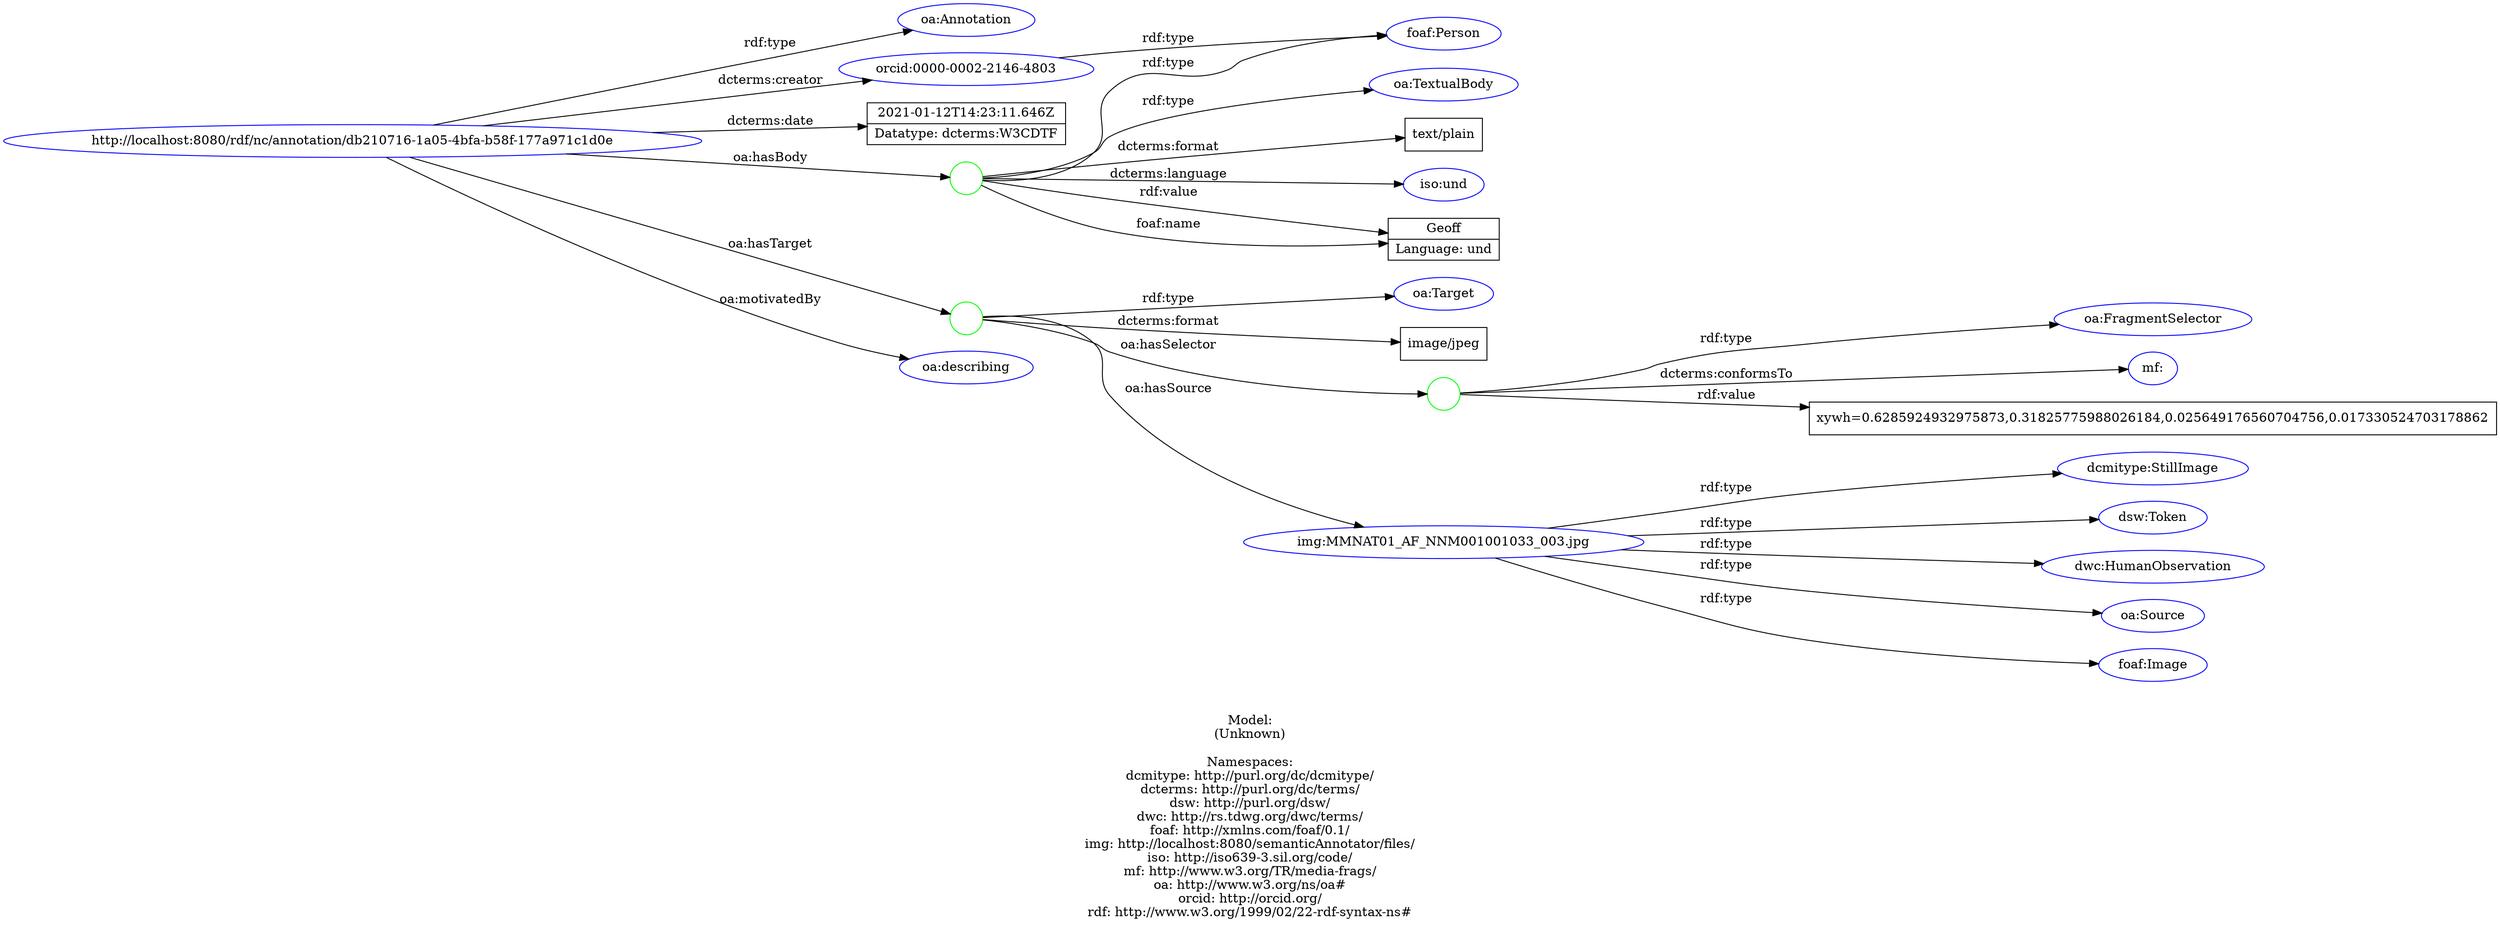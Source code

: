 digraph {
	rankdir = LR;
	charset="utf-8";

	"Rhttp://localhost:8080/rdf/nc/annotation/db210716-1a05-4bfa-b58f-177a971c1d0e" -> "Roa:Annotation" [ label="rdf:type" ];
	"Rhttp://localhost:8080/rdf/nc/annotation/db210716-1a05-4bfa-b58f-177a971c1d0e" -> "Rorcid:0000-0002-2146-4803" [ label="dcterms:creator" ];
	"Rhttp://localhost:8080/rdf/nc/annotation/db210716-1a05-4bfa-b58f-177a971c1d0e" -> "L2021-01-12T14:23:11.646Z|Datatype: dcterms:W3CDTF" [ label="dcterms:date" ];
	"Rhttp://localhost:8080/rdf/nc/annotation/db210716-1a05-4bfa-b58f-177a971c1d0e" -> "B_:node1euqlam8lx226" [ label="oa:hasBody" ];
	"B_:node1euqlam8lx226" -> "Roa:TextualBody" [ label="rdf:type" ];
	"B_:node1euqlam8lx226" -> "Rfoaf:Person" [ label="rdf:type" ];
	"B_:node1euqlam8lx226" -> "Ltext/plain" [ label="dcterms:format" ];
	"B_:node1euqlam8lx226" -> "Riso:und" [ label="dcterms:language" ];
	"B_:node1euqlam8lx226" -> "LGeoff|Language: und" [ label="rdf:value" ];
	"B_:node1euqlam8lx226" -> "LGeoff|Language: und" [ label="foaf:name" ];
	"Rhttp://localhost:8080/rdf/nc/annotation/db210716-1a05-4bfa-b58f-177a971c1d0e" -> "B_:node1euqlam8lx225" [ label="oa:hasTarget" ];
	"B_:node1euqlam8lx225" -> "Roa:Target" [ label="rdf:type" ];
	"B_:node1euqlam8lx225" -> "Limage/jpeg" [ label="dcterms:format" ];
	"B_:node1euqlam8lx225" -> "B_:node1euqlam8lx228" [ label="oa:hasSelector" ];
	"B_:node1euqlam8lx228" -> "Roa:FragmentSelector" [ label="rdf:type" ];
	"B_:node1euqlam8lx228" -> "Rmf:" [ label="dcterms:conformsTo" ];
	"B_:node1euqlam8lx228" -> "Lxywh=0.6285924932975873,0.31825775988026184,0.025649176560704756,0.017330524703178862" [ label="rdf:value" ];
	"B_:node1euqlam8lx225" -> "Rimg:MMNAT01_AF_NNM001001033_003.jpg" [ label="oa:hasSource" ];
	"Rhttp://localhost:8080/rdf/nc/annotation/db210716-1a05-4bfa-b58f-177a971c1d0e" -> "Roa:describing" [ label="oa:motivatedBy" ];
	"Rorcid:0000-0002-2146-4803" -> "Rfoaf:Person" [ label="rdf:type" ];
	"Rimg:MMNAT01_AF_NNM001001033_003.jpg" -> "Rdcmitype:StillImage" [ label="rdf:type" ];
	"Rimg:MMNAT01_AF_NNM001001033_003.jpg" -> "Rdsw:Token" [ label="rdf:type" ];
	"Rimg:MMNAT01_AF_NNM001001033_003.jpg" -> "Rdwc:HumanObservation" [ label="rdf:type" ];
	"Rimg:MMNAT01_AF_NNM001001033_003.jpg" -> "Roa:Source" [ label="rdf:type" ];
	"Rimg:MMNAT01_AF_NNM001001033_003.jpg" -> "Rfoaf:Image" [ label="rdf:type" ];

	// Resources
	"Rhttp://localhost:8080/rdf/nc/annotation/db210716-1a05-4bfa-b58f-177a971c1d0e" [ label="http://localhost:8080/rdf/nc/annotation/db210716-1a05-4bfa-b58f-177a971c1d0e", shape = ellipse, color = blue ];
	"Roa:Annotation" [ label="oa:Annotation", shape = ellipse, color = blue ];
	"Rorcid:0000-0002-2146-4803" [ label="orcid:0000-0002-2146-4803", shape = ellipse, color = blue ];
	"Roa:TextualBody" [ label="oa:TextualBody", shape = ellipse, color = blue ];
	"Rfoaf:Person" [ label="foaf:Person", shape = ellipse, color = blue ];
	"Riso:und" [ label="iso:und", shape = ellipse, color = blue ];
	"Roa:Target" [ label="oa:Target", shape = ellipse, color = blue ];
	"Roa:FragmentSelector" [ label="oa:FragmentSelector", shape = ellipse, color = blue ];
	"Rmf:" [ label="mf:", shape = ellipse, color = blue ];
	"Rimg:MMNAT01_AF_NNM001001033_003.jpg" [ label="img:MMNAT01_AF_NNM001001033_003.jpg", shape = ellipse, color = blue ];
	"Roa:describing" [ label="oa:describing", shape = ellipse, color = blue ];
	"Rdcmitype:StillImage" [ label="dcmitype:StillImage", shape = ellipse, color = blue ];
	"Rdsw:Token" [ label="dsw:Token", shape = ellipse, color = blue ];
	"Rdwc:HumanObservation" [ label="dwc:HumanObservation", shape = ellipse, color = blue ];
	"Roa:Source" [ label="oa:Source", shape = ellipse, color = blue ];
	"Rfoaf:Image" [ label="foaf:Image", shape = ellipse, color = blue ];

	// Anonymous nodes
	"B_:node1euqlam8lx226" [ label="", shape = circle, color = green ];
	"B_:node1euqlam8lx225" [ label="", shape = circle, color = green ];
	"B_:node1euqlam8lx228" [ label="", shape = circle, color = green ];

	// Literals
	"L2021-01-12T14:23:11.646Z|Datatype: dcterms:W3CDTF" [ label="2021-01-12T14:23:11.646Z|Datatype: dcterms:W3CDTF", shape = record ];
	"Ltext/plain" [ label="text/plain", shape = record ];
	"LGeoff|Language: und" [ label="Geoff|Language: und", shape = record ];
	"Limage/jpeg" [ label="image/jpeg", shape = record ];
	"Lxywh=0.6285924932975873,0.31825775988026184,0.025649176560704756,0.017330524703178862" [ label="xywh=0.6285924932975873,0.31825775988026184,0.025649176560704756,0.017330524703178862", shape = record ];

	label="\n\nModel:\n(Unknown)\n\nNamespaces:\ndcmitype: http://purl.org/dc/dcmitype/\ndcterms: http://purl.org/dc/terms/\ndsw: http://purl.org/dsw/\ndwc: http://rs.tdwg.org/dwc/terms/\nfoaf: http://xmlns.com/foaf/0.1/\nimg: http://localhost:8080/semanticAnnotator/files/\niso: http://iso639-3.sil.org/code/\nmf: http://www.w3.org/TR/media-frags/\noa: http://www.w3.org/ns/oa#\norcid: http://orcid.org/\nrdf: http://www.w3.org/1999/02/22-rdf-syntax-ns#\n";
}
